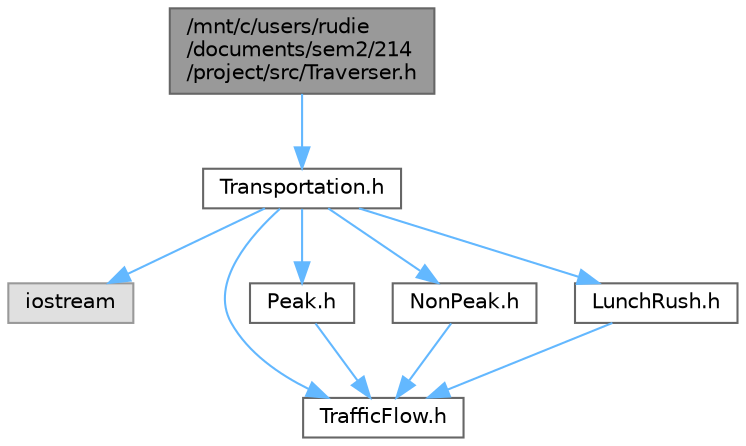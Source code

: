 digraph "/mnt/c/users/rudie/documents/sem2/214/project/src/Traverser.h"
{
 // LATEX_PDF_SIZE
  bgcolor="transparent";
  edge [fontname=Helvetica,fontsize=10,labelfontname=Helvetica,labelfontsize=10];
  node [fontname=Helvetica,fontsize=10,shape=box,height=0.2,width=0.4];
  Node1 [id="Node000001",label="/mnt/c/users/rudie\l/documents/sem2/214\l/project/src/Traverser.h",height=0.2,width=0.4,color="gray40", fillcolor="grey60", style="filled", fontcolor="black",tooltip="Defines the Traverser interface for iterating over Transportation objects."];
  Node1 -> Node2 [id="edge10_Node000001_Node000002",color="steelblue1",style="solid",tooltip=" "];
  Node2 [id="Node000002",label="Transportation.h",height=0.2,width=0.4,color="grey40", fillcolor="white", style="filled",URL="$Transportation_8h.html",tooltip="Header file for the Transportation class."];
  Node2 -> Node3 [id="edge11_Node000002_Node000003",color="steelblue1",style="solid",tooltip=" "];
  Node3 [id="Node000003",label="iostream",height=0.2,width=0.4,color="grey60", fillcolor="#E0E0E0", style="filled",tooltip=" "];
  Node2 -> Node4 [id="edge12_Node000002_Node000004",color="steelblue1",style="solid",tooltip=" "];
  Node4 [id="Node000004",label="TrafficFlow.h",height=0.2,width=0.4,color="grey40", fillcolor="white", style="filled",URL="$TrafficFlow_8h.html",tooltip="Defines the TrafficFlow interface for traffic flow measurement."];
  Node2 -> Node5 [id="edge13_Node000002_Node000005",color="steelblue1",style="solid",tooltip=" "];
  Node5 [id="Node000005",label="Peak.h",height=0.2,width=0.4,color="grey40", fillcolor="white", style="filled",URL="$Peak_8h.html",tooltip="Header file for the Peak class, which inherits from TrafficFlow."];
  Node5 -> Node4 [id="edge14_Node000005_Node000004",color="steelblue1",style="solid",tooltip=" "];
  Node2 -> Node6 [id="edge15_Node000002_Node000006",color="steelblue1",style="solid",tooltip=" "];
  Node6 [id="Node000006",label="NonPeak.h",height=0.2,width=0.4,color="grey40", fillcolor="white", style="filled",URL="$NonPeak_8h.html",tooltip="Header file for the NonPeak class."];
  Node6 -> Node4 [id="edge16_Node000006_Node000004",color="steelblue1",style="solid",tooltip=" "];
  Node2 -> Node7 [id="edge17_Node000002_Node000007",color="steelblue1",style="solid",tooltip=" "];
  Node7 [id="Node000007",label="LunchRush.h",height=0.2,width=0.4,color="grey40", fillcolor="white", style="filled",URL="$LunchRush_8h.html",tooltip="Header file for the LunchRush class."];
  Node7 -> Node4 [id="edge18_Node000007_Node000004",color="steelblue1",style="solid",tooltip=" "];
}
